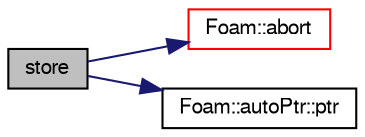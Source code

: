 digraph "store"
{
  bgcolor="transparent";
  edge [fontname="FreeSans",fontsize="10",labelfontname="FreeSans",labelfontsize="10"];
  node [fontname="FreeSans",fontsize="10",shape=record];
  rankdir="LR";
  Node1217 [label="store",height=0.2,width=0.4,color="black", fillcolor="grey75", style="filled", fontcolor="black"];
  Node1217 -> Node1218 [color="midnightblue",fontsize="10",style="solid",fontname="FreeSans"];
  Node1218 [label="Foam::abort",height=0.2,width=0.4,color="red",URL="$a21124.html#a447107a607d03e417307c203fa5fb44b"];
  Node1217 -> Node1261 [color="midnightblue",fontsize="10",style="solid",fontname="FreeSans"];
  Node1261 [label="Foam::autoPtr::ptr",height=0.2,width=0.4,color="black",URL="$a25958.html#ab49465591efb50fc2ccc2eba7e2bbfd3",tooltip="Return object pointer for reuse. "];
}
